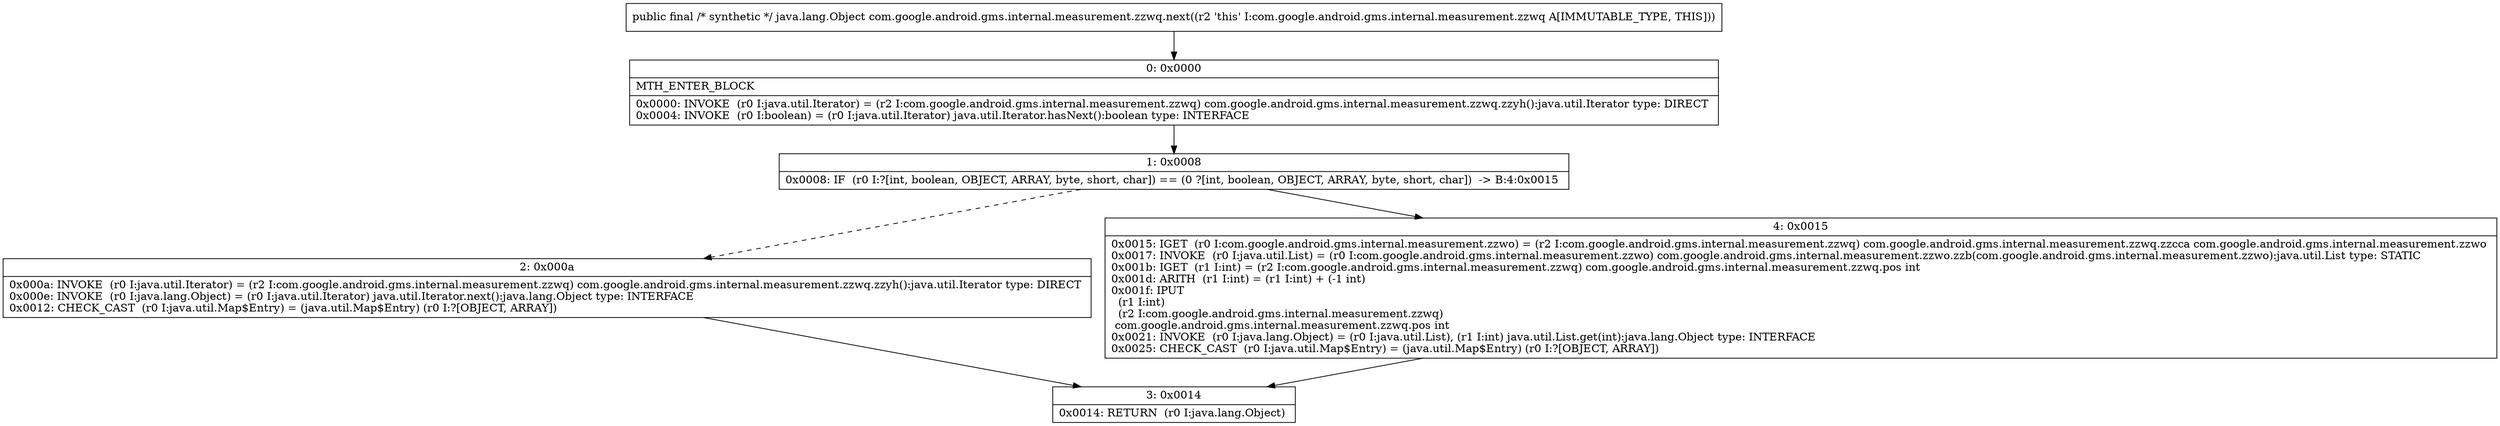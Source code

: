 digraph "CFG forcom.google.android.gms.internal.measurement.zzwq.next()Ljava\/lang\/Object;" {
Node_0 [shape=record,label="{0\:\ 0x0000|MTH_ENTER_BLOCK\l|0x0000: INVOKE  (r0 I:java.util.Iterator) = (r2 I:com.google.android.gms.internal.measurement.zzwq) com.google.android.gms.internal.measurement.zzwq.zzyh():java.util.Iterator type: DIRECT \l0x0004: INVOKE  (r0 I:boolean) = (r0 I:java.util.Iterator) java.util.Iterator.hasNext():boolean type: INTERFACE \l}"];
Node_1 [shape=record,label="{1\:\ 0x0008|0x0008: IF  (r0 I:?[int, boolean, OBJECT, ARRAY, byte, short, char]) == (0 ?[int, boolean, OBJECT, ARRAY, byte, short, char])  \-\> B:4:0x0015 \l}"];
Node_2 [shape=record,label="{2\:\ 0x000a|0x000a: INVOKE  (r0 I:java.util.Iterator) = (r2 I:com.google.android.gms.internal.measurement.zzwq) com.google.android.gms.internal.measurement.zzwq.zzyh():java.util.Iterator type: DIRECT \l0x000e: INVOKE  (r0 I:java.lang.Object) = (r0 I:java.util.Iterator) java.util.Iterator.next():java.lang.Object type: INTERFACE \l0x0012: CHECK_CAST  (r0 I:java.util.Map$Entry) = (java.util.Map$Entry) (r0 I:?[OBJECT, ARRAY]) \l}"];
Node_3 [shape=record,label="{3\:\ 0x0014|0x0014: RETURN  (r0 I:java.lang.Object) \l}"];
Node_4 [shape=record,label="{4\:\ 0x0015|0x0015: IGET  (r0 I:com.google.android.gms.internal.measurement.zzwo) = (r2 I:com.google.android.gms.internal.measurement.zzwq) com.google.android.gms.internal.measurement.zzwq.zzcca com.google.android.gms.internal.measurement.zzwo \l0x0017: INVOKE  (r0 I:java.util.List) = (r0 I:com.google.android.gms.internal.measurement.zzwo) com.google.android.gms.internal.measurement.zzwo.zzb(com.google.android.gms.internal.measurement.zzwo):java.util.List type: STATIC \l0x001b: IGET  (r1 I:int) = (r2 I:com.google.android.gms.internal.measurement.zzwq) com.google.android.gms.internal.measurement.zzwq.pos int \l0x001d: ARITH  (r1 I:int) = (r1 I:int) + (\-1 int) \l0x001f: IPUT  \l  (r1 I:int)\l  (r2 I:com.google.android.gms.internal.measurement.zzwq)\l com.google.android.gms.internal.measurement.zzwq.pos int \l0x0021: INVOKE  (r0 I:java.lang.Object) = (r0 I:java.util.List), (r1 I:int) java.util.List.get(int):java.lang.Object type: INTERFACE \l0x0025: CHECK_CAST  (r0 I:java.util.Map$Entry) = (java.util.Map$Entry) (r0 I:?[OBJECT, ARRAY]) \l}"];
MethodNode[shape=record,label="{public final \/* synthetic *\/ java.lang.Object com.google.android.gms.internal.measurement.zzwq.next((r2 'this' I:com.google.android.gms.internal.measurement.zzwq A[IMMUTABLE_TYPE, THIS])) }"];
MethodNode -> Node_0;
Node_0 -> Node_1;
Node_1 -> Node_2[style=dashed];
Node_1 -> Node_4;
Node_2 -> Node_3;
Node_4 -> Node_3;
}

